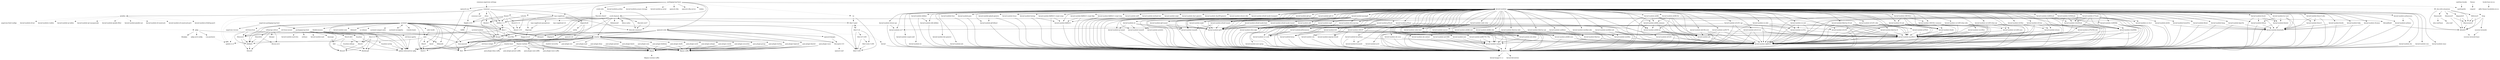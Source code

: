digraph depends {
    node [shape=plaintext]
"alsa-utils-alsamixer" -> "libasound2";
"alsa-utils-alsamixer" -> "libformw5";
"alsa-utils-alsamixer" -> "libmenuw5";
"alsa-utils-alsamixer" -> "libncursesw5";
"alsa-utils-alsamixer" -> "libpanelw5";
"alsa-utils-alsamixer" -> "libtinfo5";
"angstrom-feed-configs" -> "opkg" [style=dotted];
"angstrom-packagegroup-boot" -> "angstrom-version";
"angstrom-packagegroup-boot" -> "packagegroup-boot";
"avahi-daemon" -> "base-files";
"avahi-daemon" -> "base-passwd";
"avahi-daemon" -> "libavahi-common3";
"avahi-daemon" -> "libavahi-core7";
"avahi-daemon" -> "libcap2";
"avahi-daemon" -> "libdaemon0";
"avahi-daemon" -> "libdbus-1-3";
"avahi-daemon" -> "libexpat1";
"avahi-daemon" -> "libnss-mdns" [style=dotted];
"avahi-daemon" -> "shadow";
"avahi-utils" -> "libavahi-client3";
"avahi-utils" -> "libavahi-common3";
"bluez4" -> "libcap2";
"bluez4" -> "libdbus-1-3";
"bluez4" -> "libglib-2.0-0";
"bluez4" -> "libreadline6";
"bluez4" -> "libudev1";
"bluez4" -> "libusb-0.1-4";
"bluez4" -> "libusb-1.0-0";
"busybox" -> "busybox-syslog" [style=dotted];
"busybox" -> "busybox-udhcpc" [style=dotted];
"busybox" -> "update-alternatives-opkg";
"busybox" -> "update-rc.d" [style=dotted];
"busybox-syslog" -> "update-alternatives-opkg";
"connman" -> "connman-conf" [style=dotted];
"connman" -> "dbus-1";
"connman" -> "iptables";
"connman" -> "libdbus-1-3";
"connman" -> "libglib-2.0-0";
"connman" -> "libgnutls28";
"connman" -> "ofono";
"connman" -> "update-rc.d" [style=dotted];
"connman" -> "wpa-supplicant";
"connman-angstrom-settings" -> "connman";
"cpufreq-tweaks" -> "cpufrequtils";
"dbus-1" -> "base-files";
"dbus-1" -> "base-passwd";
"dbus-1" -> "libdbus-1-3";
"dbus-1" -> "libexpat1";
"dbus-1" -> "libx11-6";
"dbus-1" -> "shadow";
"dbus-1" -> "update-rc.d" [style=dotted];
"e2fsprogs-e2fsck" -> "libblkid1";
"e2fsprogs-e2fsck" -> "libcom-err2";
"e2fsprogs-e2fsck" -> "libe2p2";
"e2fsprogs-e2fsck" -> "libext2fs2";
"e2fsprogs-e2fsck" -> "libuuid1";
"fixmac" -> "ranpwd";
"htop" -> "libncursesw5";
"htop" -> "libtinfo5";
"htop" -> "ncurses-terminfo";
"iptables" -> "kernel-module-ip-tables" [style=dotted];
"iptables" -> "kernel-module-ipt-masquerade" [style=dotted];
"iptables" -> "kernel-module-iptable-filter" [style=dotted];
"iptables" -> "kernel-module-iptable-nat" [style=dotted];
"iptables" -> "kernel-module-nf-conntrack" [style=dotted];
"iptables" -> "kernel-module-nf-conntrack-ipv4" [style=dotted];
"iptables" -> "kernel-module-nf-defrag-ipv4" [style=dotted];
"iptables" -> "kernel-module-nf-nat" [style=dotted];
"iptables" -> "kernel-module-x-tables" [style=dotted];
"iw" -> "libnl-3-200";
"iw" -> "libnl-3-genl";
"kbd" -> "update-alternatives-opkg";
"kernel" -> "kernel-4.1.2";
"kernel-4.1.2" -> "kernel-devicetree";
"kernel-4.1.2" -> "kernel-image-4.1.2";
"kernel-module-ah6" -> "kernel-4.1.2";
"kernel-module-ah6" -> "kernel-module-ipv6";
"kernel-module-ah6" -> "kernel-module-xfrm-algo";
"kernel-module-ansi-cprng" -> "kernel-4.1.2";
"kernel-module-ar5523" -> "kernel-4.1.2";
"kernel-module-ar5523" -> "kernel-module-cfg80211";
"kernel-module-ar5523" -> "kernel-module-mac80211";
"kernel-module-arc4" -> "kernel-4.1.2";
"kernel-module-asix" -> "kernel-4.1.2";
"kernel-module-asix" -> "kernel-module-usbnet";
"kernel-module-at76c50x-usb" -> "kernel-4.1.2";
"kernel-module-at76c50x-usb" -> "kernel-module-cfg80211";
"kernel-module-at76c50x-usb" -> "kernel-module-mac80211";
"kernel-module-ath" -> "kernel-4.1.2";
"kernel-module-ath" -> "kernel-module-cfg80211";
"kernel-module-ath10k-core" -> "kernel-4.1.2";
"kernel-module-ath10k-core" -> "kernel-module-ath";
"kernel-module-ath10k-core" -> "kernel-module-cfg80211";
"kernel-module-ath10k-core" -> "kernel-module-mac80211";
"kernel-module-ath3k" -> "kernel-4.1.2";
"kernel-module-ath3k" -> "kernel-module-bluetooth";
"kernel-module-ath6kl-core" -> "kernel-4.1.2";
"kernel-module-ath6kl-core" -> "kernel-module-cfg80211";
"kernel-module-ath6kl-sdio" -> "kernel-4.1.2";
"kernel-module-ath6kl-sdio" -> "kernel-module-ath6kl-core";
"kernel-module-ath6kl-sdio" -> "kernel-module-cfg80211";
"kernel-module-ath6kl-usb" -> "kernel-4.1.2";
"kernel-module-ath6kl-usb" -> "kernel-module-ath6kl-core";
"kernel-module-ath6kl-usb" -> "kernel-module-cfg80211";
"kernel-module-ath9k" -> "kernel-4.1.2";
"kernel-module-ath9k" -> "kernel-module-ath";
"kernel-module-ath9k" -> "kernel-module-ath9k-common";
"kernel-module-ath9k" -> "kernel-module-ath9k-hw";
"kernel-module-ath9k" -> "kernel-module-cfg80211";
"kernel-module-ath9k" -> "kernel-module-mac80211";
"kernel-module-ath9k-common" -> "kernel-4.1.2";
"kernel-module-ath9k-common" -> "kernel-module-ath";
"kernel-module-ath9k-common" -> "kernel-module-ath9k-hw";
"kernel-module-ath9k-common" -> "kernel-module-cfg80211";
"kernel-module-ath9k-htc" -> "kernel-4.1.2";
"kernel-module-ath9k-htc" -> "kernel-module-ath";
"kernel-module-ath9k-htc" -> "kernel-module-ath9k-common";
"kernel-module-ath9k-htc" -> "kernel-module-ath9k-hw";
"kernel-module-ath9k-htc" -> "kernel-module-cfg80211";
"kernel-module-ath9k-htc" -> "kernel-module-mac80211";
"kernel-module-ath9k-hw" -> "kernel-4.1.2";
"kernel-module-ath9k-hw" -> "kernel-module-ath";
"kernel-module-ath9k-hw" -> "kernel-module-cfg80211";
"kernel-module-authenc" -> "kernel-4.1.2";
"kernel-module-authencesn" -> "kernel-4.1.2";
"kernel-module-authencesn" -> "kernel-module-authenc";
"kernel-module-autofs4" -> "kernel-4.1.2";
"kernel-module-ax88179-178a" -> "kernel-4.1.2";
"kernel-module-ax88179-178a" -> "kernel-module-usbnet";
"kernel-module-b43" -> "kernel-4.1.2";
"kernel-module-b43" -> "kernel-module-bcma";
"kernel-module-b43" -> "kernel-module-cfg80211";
"kernel-module-b43" -> "kernel-module-mac80211";
"kernel-module-b43" -> "kernel-module-ssb";
"kernel-module-bcm203x" -> "kernel-4.1.2";
"kernel-module-bcm203x" -> "kernel-module-bluetooth";
"kernel-module-bcma" -> "kernel-4.1.2";
"kernel-module-bfusb" -> "kernel-4.1.2";
"kernel-module-bfusb" -> "kernel-module-bluetooth";
"kernel-module-bluetooth" -> "kernel-4.1.2";
"kernel-module-bnep" -> "kernel-4.1.2";
"kernel-module-bnep" -> "kernel-module-bluetooth";
"kernel-module-bpa10x" -> "kernel-4.1.2";
"kernel-module-bpa10x" -> "kernel-module-bluetooth";
"kernel-module-brcmfmac" -> "kernel-4.1.2";
"kernel-module-brcmfmac" -> "kernel-module-brcmutil";
"kernel-module-brcmfmac" -> "kernel-module-cfg80211";
"kernel-module-brcmutil" -> "kernel-4.1.2";
"kernel-module-btbcm" -> "kernel-4.1.2";
"kernel-module-btbcm" -> "kernel-module-bluetooth";
"kernel-module-btintel" -> "kernel-4.1.2";
"kernel-module-btintel" -> "kernel-module-bluetooth";
"kernel-module-btmrvl" -> "kernel-4.1.2";
"kernel-module-btmrvl" -> "kernel-module-bluetooth";
"kernel-module-btmrvl-sdio" -> "kernel-4.1.2";
"kernel-module-btmrvl-sdio" -> "kernel-module-bluetooth";
"kernel-module-btmrvl-sdio" -> "kernel-module-btmrvl";
"kernel-module-btsdio" -> "kernel-4.1.2";
"kernel-module-btsdio" -> "kernel-module-bluetooth";
"kernel-module-btusb" -> "kernel-4.1.2";
"kernel-module-btusb" -> "kernel-module-bluetooth";
"kernel-module-btusb" -> "kernel-module-btbcm";
"kernel-module-btusb" -> "kernel-module-btintel";
"kernel-module-carl9170" -> "kernel-4.1.2";
"kernel-module-carl9170" -> "kernel-module-ath";
"kernel-module-carl9170" -> "kernel-module-cfg80211";
"kernel-module-carl9170" -> "kernel-module-mac80211";
"kernel-module-cbc" -> "kernel-4.1.2";
"kernel-module-ccm" -> "kernel-4.1.2";
"kernel-module-cdc-ether" -> "kernel-4.1.2";
"kernel-module-cdc-ether" -> "kernel-module-usbnet";
"kernel-module-cdc-ncm" -> "kernel-4.1.2";
"kernel-module-cdc-ncm" -> "kernel-module-usbnet";
"kernel-module-cdc-subset" -> "kernel-4.1.2";
"kernel-module-cdc-subset" -> "kernel-module-usbnet";
"kernel-module-cfg80211" -> "kernel-4.1.2";
"kernel-module-cmac" -> "kernel-4.1.2";
"kernel-module-crc-ccitt" -> "kernel-4.1.2";
"kernel-module-crc-itu-t" -> "kernel-4.1.2";
"kernel-module-crc7" -> "kernel-4.1.2";
"kernel-module-crypto-null" -> "kernel-4.1.2";
"kernel-module-ctr" -> "kernel-4.1.2";
"kernel-module-cw1200-core" -> "kernel-4.1.2";
"kernel-module-cw1200-core" -> "kernel-module-cfg80211";
"kernel-module-cw1200-core" -> "kernel-module-mac80211";
"kernel-module-cw1200-wlan-sdio" -> "kernel-4.1.2";
"kernel-module-cw1200-wlan-sdio" -> "kernel-module-cfg80211";
"kernel-module-cw1200-wlan-sdio" -> "kernel-module-cw1200-core";
"kernel-module-cw1200-wlan-sdio" -> "kernel-module-mac80211";
"kernel-module-cw1200-wlan-spi" -> "kernel-4.1.2";
"kernel-module-cw1200-wlan-spi" -> "kernel-module-cfg80211";
"kernel-module-cw1200-wlan-spi" -> "kernel-module-cw1200-core";
"kernel-module-cw1200-wlan-spi" -> "kernel-module-mac80211";
"kernel-module-deflate" -> "kernel-4.1.2";
"kernel-module-deflate" -> "kernel-module-zlib-deflate";
"kernel-module-des-generic" -> "kernel-4.1.2";
"kernel-module-ecb" -> "kernel-4.1.2";
"kernel-module-eeprom-93cx6" -> "kernel-4.1.2";
"kernel-module-esp6" -> "kernel-4.1.2";
"kernel-module-esp6" -> "kernel-module-ipv6";
"kernel-module-esp6" -> "kernel-module-xfrm-algo";
"kernel-module-fuse" -> "kernel-4.1.2";
"kernel-module-gcm" -> "kernel-4.1.2";
"kernel-module-gf128mul" -> "kernel-4.1.2";
"kernel-module-ghash-generic" -> "kernel-4.1.2";
"kernel-module-ghash-generic" -> "kernel-module-gf128mul";
"kernel-module-hci-uart" -> "kernel-4.1.2";
"kernel-module-hci-uart" -> "kernel-module-bluetooth";
"kernel-module-hci-uart" -> "kernel-module-btbcm";
"kernel-module-hci-uart" -> "kernel-module-btintel";
"kernel-module-hidp" -> "kernel-4.1.2";
"kernel-module-hidp" -> "kernel-module-bluetooth";
"kernel-module-hmac" -> "kernel-4.1.2";
"kernel-module-hostap" -> "kernel-4.1.2";
"kernel-module-hostap" -> "kernel-module-lib80211";
"kernel-module-ip-tunnel" -> "kernel-4.1.2";
"kernel-module-ip6-gre" -> "kernel-4.1.2";
"kernel-module-ip6-gre" -> "kernel-module-ip6-tunnel";
"kernel-module-ip6-gre" -> "kernel-module-ipv6";
"kernel-module-ip6-gre" -> "kernel-module-tunnel6";
"kernel-module-ip6-tunnel" -> "kernel-4.1.2";
"kernel-module-ip6-tunnel" -> "kernel-module-ipv6";
"kernel-module-ip6-tunnel" -> "kernel-module-tunnel6";
"kernel-module-ip6-vti" -> "kernel-4.1.2";
"kernel-module-ip6-vti" -> "kernel-module-ip6-tunnel";
"kernel-module-ip6-vti" -> "kernel-module-ipv6";
"kernel-module-ip6-vti" -> "kernel-module-tunnel6";
"kernel-module-ipcomp6" -> "kernel-4.1.2";
"kernel-module-ipcomp6" -> "kernel-module-ipv6";
"kernel-module-ipcomp6" -> "kernel-module-tunnel6";
"kernel-module-ipcomp6" -> "kernel-module-xfrm-algo";
"kernel-module-ipcomp6" -> "kernel-module-xfrm-ipcomp";
"kernel-module-ipcomp6" -> "kernel-module-xfrm6-tunnel";
"kernel-module-ipv6" -> "kernel-4.1.2";
"kernel-module-lib80211" -> "kernel-4.1.2";
"kernel-module-lib80211-crypt-ccmp" -> "kernel-4.1.2";
"kernel-module-lib80211-crypt-ccmp" -> "kernel-module-lib80211";
"kernel-module-lib80211-crypt-tkip" -> "kernel-4.1.2";
"kernel-module-lib80211-crypt-tkip" -> "kernel-module-lib80211";
"kernel-module-lib80211-crypt-wep" -> "kernel-4.1.2";
"kernel-module-lib80211-crypt-wep" -> "kernel-module-lib80211";
"kernel-module-libertas" -> "kernel-4.1.2";
"kernel-module-libertas" -> "kernel-module-cfg80211";
"kernel-module-libertas-sdio" -> "kernel-4.1.2";
"kernel-module-libertas-sdio" -> "kernel-module-cfg80211";
"kernel-module-libertas-sdio" -> "kernel-module-libertas";
"kernel-module-libertas-spi" -> "kernel-4.1.2";
"kernel-module-libertas-spi" -> "kernel-module-cfg80211";
"kernel-module-libertas-spi" -> "kernel-module-libertas";
"kernel-module-libertas-tf" -> "kernel-4.1.2";
"kernel-module-libertas-tf" -> "kernel-module-cfg80211";
"kernel-module-libertas-tf" -> "kernel-module-mac80211";
"kernel-module-libertas-tf-usb" -> "kernel-4.1.2";
"kernel-module-libertas-tf-usb" -> "kernel-module-cfg80211";
"kernel-module-libertas-tf-usb" -> "kernel-module-libertas-tf";
"kernel-module-libertas-tf-usb" -> "kernel-module-mac80211";
"kernel-module-mac80211" -> "kernel-4.1.2";
"kernel-module-mac80211" -> "kernel-module-cfg80211";
"kernel-module-md5" -> "kernel-4.1.2";
"kernel-module-michael-mic" -> "kernel-4.1.2";
"kernel-module-mip6" -> "kernel-4.1.2";
"kernel-module-mip6" -> "kernel-module-ipv6";
"kernel-module-mwifiex" -> "kernel-4.1.2";
"kernel-module-mwifiex" -> "kernel-module-cfg80211";
"kernel-module-mwifiex-sdio" -> "kernel-4.1.2";
"kernel-module-mwifiex-sdio" -> "kernel-module-cfg80211";
"kernel-module-mwifiex-sdio" -> "kernel-module-mwifiex";
"kernel-module-mwifiex-usb" -> "kernel-4.1.2";
"kernel-module-mwifiex-usb" -> "kernel-module-cfg80211";
"kernel-module-mwifiex-usb" -> "kernel-module-mwifiex";
"kernel-module-net1080" -> "kernel-4.1.2";
"kernel-module-net1080" -> "kernel-module-usbnet";
"kernel-module-p54common" -> "kernel-4.1.2";
"kernel-module-p54common" -> "kernel-module-cfg80211";
"kernel-module-p54common" -> "kernel-module-crc-ccitt";
"kernel-module-p54common" -> "kernel-module-mac80211";
"kernel-module-p54spi" -> "kernel-4.1.2";
"kernel-module-p54spi" -> "kernel-module-cfg80211";
"kernel-module-p54spi" -> "kernel-module-crc-ccitt";
"kernel-module-p54spi" -> "kernel-module-mac80211";
"kernel-module-p54spi" -> "kernel-module-p54common";
"kernel-module-p54usb" -> "kernel-4.1.2";
"kernel-module-p54usb" -> "kernel-module-cfg80211";
"kernel-module-p54usb" -> "kernel-module-crc-ccitt";
"kernel-module-p54usb" -> "kernel-module-mac80211";
"kernel-module-p54usb" -> "kernel-module-p54common";
"kernel-module-rfcomm" -> "kernel-4.1.2";
"kernel-module-rfcomm" -> "kernel-module-bluetooth";
"kernel-module-rndis-host" -> "kernel-4.1.2";
"kernel-module-rndis-host" -> "kernel-module-cdc-ether";
"kernel-module-rndis-host" -> "kernel-module-usbnet";
"kernel-module-rndis-wlan" -> "kernel-4.1.2";
"kernel-module-rndis-wlan" -> "kernel-module-cdc-ether";
"kernel-module-rndis-wlan" -> "kernel-module-cfg80211";
"kernel-module-rndis-wlan" -> "kernel-module-rndis-host";
"kernel-module-rndis-wlan" -> "kernel-module-usbnet";
"kernel-module-rsi-91x" -> "kernel-4.1.2";
"kernel-module-rsi-91x" -> "kernel-module-cfg80211";
"kernel-module-rsi-91x" -> "kernel-module-mac80211";
"kernel-module-rsi-sdio" -> "kernel-4.1.2";
"kernel-module-rsi-sdio" -> "kernel-module-cfg80211";
"kernel-module-rsi-sdio" -> "kernel-module-mac80211";
"kernel-module-rsi-sdio" -> "kernel-module-rsi-91x";
"kernel-module-rsi-usb" -> "kernel-4.1.2";
"kernel-module-rsi-usb" -> "kernel-module-cfg80211";
"kernel-module-rsi-usb" -> "kernel-module-mac80211";
"kernel-module-rsi-usb" -> "kernel-module-rsi-91x";
"kernel-module-rt2500usb" -> "kernel-4.1.2";
"kernel-module-rt2500usb" -> "kernel-module-cfg80211";
"kernel-module-rt2500usb" -> "kernel-module-mac80211";
"kernel-module-rt2500usb" -> "kernel-module-rt2x00lib";
"kernel-module-rt2500usb" -> "kernel-module-rt2x00usb";
"kernel-module-rt2800lib" -> "kernel-4.1.2";
"kernel-module-rt2800lib" -> "kernel-module-cfg80211";
"kernel-module-rt2800lib" -> "kernel-module-crc-ccitt";
"kernel-module-rt2800lib" -> "kernel-module-mac80211";
"kernel-module-rt2800lib" -> "kernel-module-rt2x00lib";
"kernel-module-rt2800usb" -> "kernel-4.1.2";
"kernel-module-rt2800usb" -> "kernel-module-cfg80211";
"kernel-module-rt2800usb" -> "kernel-module-crc-ccitt";
"kernel-module-rt2800usb" -> "kernel-module-mac80211";
"kernel-module-rt2800usb" -> "kernel-module-rt2800lib";
"kernel-module-rt2800usb" -> "kernel-module-rt2x00lib";
"kernel-module-rt2800usb" -> "kernel-module-rt2x00usb";
"kernel-module-rt2x00lib" -> "kernel-4.1.2";
"kernel-module-rt2x00lib" -> "kernel-module-cfg80211";
"kernel-module-rt2x00lib" -> "kernel-module-mac80211";
"kernel-module-rt2x00usb" -> "kernel-4.1.2";
"kernel-module-rt2x00usb" -> "kernel-module-cfg80211";
"kernel-module-rt2x00usb" -> "kernel-module-mac80211";
"kernel-module-rt2x00usb" -> "kernel-module-rt2x00lib";
"kernel-module-rt73usb" -> "kernel-4.1.2";
"kernel-module-rt73usb" -> "kernel-module-cfg80211";
"kernel-module-rt73usb" -> "kernel-module-crc-itu-t";
"kernel-module-rt73usb" -> "kernel-module-mac80211";
"kernel-module-rt73usb" -> "kernel-module-rt2x00lib";
"kernel-module-rt73usb" -> "kernel-module-rt2x00usb";
"kernel-module-rtl-usb" -> "kernel-4.1.2";
"kernel-module-rtl-usb" -> "kernel-module-cfg80211";
"kernel-module-rtl-usb" -> "kernel-module-mac80211";
"kernel-module-rtl-usb" -> "kernel-module-rtlwifi";
"kernel-module-rtl8187" -> "kernel-4.1.2";
"kernel-module-rtl8187" -> "kernel-module-cfg80211";
"kernel-module-rtl8187" -> "kernel-module-eeprom-93cx6";
"kernel-module-rtl8187" -> "kernel-module-mac80211";
"kernel-module-rtl8192c-common" -> "kernel-4.1.2";
"kernel-module-rtl8192c-common" -> "kernel-module-cfg80211";
"kernel-module-rtl8192c-common" -> "kernel-module-mac80211";
"kernel-module-rtl8192c-common" -> "kernel-module-rtlwifi";
"kernel-module-rtl8192cu" -> "kernel-4.1.2";
"kernel-module-rtl8192cu" -> "kernel-module-cfg80211";
"kernel-module-rtl8192cu" -> "kernel-module-mac80211";
"kernel-module-rtl8192cu" -> "kernel-module-rtl-usb";
"kernel-module-rtl8192cu" -> "kernel-module-rtl8192c-common";
"kernel-module-rtl8192cu" -> "kernel-module-rtlwifi";
"kernel-module-rtlwifi" -> "kernel-4.1.2";
"kernel-module-rtlwifi" -> "kernel-module-cfg80211";
"kernel-module-rtlwifi" -> "kernel-module-mac80211";
"kernel-module-seqiv" -> "kernel-4.1.2";
"kernel-module-sha1-generic" -> "kernel-4.1.2";
"kernel-module-sha256-generic" -> "kernel-4.1.2";
"kernel-module-sit" -> "kernel-4.1.2";
"kernel-module-sit" -> "kernel-module-ip-tunnel";
"kernel-module-sit" -> "kernel-module-ipv6";
"kernel-module-sit" -> "kernel-module-tunnel4";
"kernel-module-ssb" -> "kernel-4.1.2";
"kernel-module-tunnel4" -> "kernel-4.1.2";
"kernel-module-tunnel6" -> "kernel-4.1.2";
"kernel-module-usb8xxx" -> "kernel-4.1.2";
"kernel-module-usb8xxx" -> "kernel-module-cfg80211";
"kernel-module-usb8xxx" -> "kernel-module-libertas";
"kernel-module-usbnet" -> "kernel-4.1.2";
"kernel-module-wcn36xx" -> "kernel-4.1.2";
"kernel-module-wcn36xx" -> "kernel-module-cfg80211";
"kernel-module-wcn36xx" -> "kernel-module-mac80211";
"kernel-module-wl1251" -> "kernel-4.1.2";
"kernel-module-wl1251" -> "kernel-module-cfg80211";
"kernel-module-wl1251" -> "kernel-module-mac80211";
"kernel-module-wl1251-sdio" -> "kernel-4.1.2";
"kernel-module-wl1251-sdio" -> "kernel-module-cfg80211";
"kernel-module-wl1251-sdio" -> "kernel-module-mac80211";
"kernel-module-wl1251-sdio" -> "kernel-module-wl1251";
"kernel-module-wl1251-spi" -> "kernel-4.1.2";
"kernel-module-wl1251-spi" -> "kernel-module-cfg80211";
"kernel-module-wl1251-spi" -> "kernel-module-crc7";
"kernel-module-wl1251-spi" -> "kernel-module-mac80211";
"kernel-module-wl1251-spi" -> "kernel-module-wl1251";
"kernel-module-wl12xx" -> "kernel-4.1.2";
"kernel-module-wl12xx" -> "kernel-module-cfg80211";
"kernel-module-wl12xx" -> "kernel-module-mac80211";
"kernel-module-wl12xx" -> "kernel-module-wlcore";
"kernel-module-wl18xx" -> "kernel-4.1.2";
"kernel-module-wl18xx" -> "kernel-module-cfg80211";
"kernel-module-wl18xx" -> "kernel-module-mac80211";
"kernel-module-wl18xx" -> "kernel-module-wlcore";
"kernel-module-wlcore" -> "kernel-4.1.2";
"kernel-module-wlcore" -> "kernel-module-cfg80211";
"kernel-module-wlcore" -> "kernel-module-mac80211";
"kernel-module-wlcore-sdio" -> "kernel-4.1.2";
"kernel-module-wlcore-spi" -> "kernel-4.1.2";
"kernel-module-wlcore-spi" -> "kernel-module-crc7";
"kernel-module-xfrm-algo" -> "kernel-4.1.2";
"kernel-module-xfrm-ipcomp" -> "kernel-4.1.2";
"kernel-module-xfrm-ipcomp" -> "kernel-module-xfrm-algo";
"kernel-module-xfrm6-mode-beet" -> "kernel-4.1.2";
"kernel-module-xfrm6-mode-beet" -> "kernel-module-ipv6";
"kernel-module-xfrm6-mode-transport" -> "kernel-4.1.2";
"kernel-module-xfrm6-mode-tunnel" -> "kernel-4.1.2";
"kernel-module-xfrm6-mode-tunnel" -> "kernel-module-ipv6";
"kernel-module-xfrm6-tunnel" -> "kernel-4.1.2";
"kernel-module-xfrm6-tunnel" -> "kernel-module-ipv6";
"kernel-module-xfrm6-tunnel" -> "kernel-module-tunnel6";
"kernel-module-zaurus" -> "kernel-4.1.2";
"kernel-module-zaurus" -> "kernel-module-cdc-ether";
"kernel-module-zaurus" -> "kernel-module-usbnet";
"kernel-module-zd1201" -> "kernel-4.1.2";
"kernel-module-zd1201" -> "kernel-module-cfg80211";
"kernel-module-zd1211rw" -> "kernel-4.1.2";
"kernel-module-zd1211rw" -> "kernel-module-cfg80211";
"kernel-module-zd1211rw" -> "kernel-module-mac80211";
"kernel-module-zlib-deflate" -> "kernel-4.1.2";
"kernel-modules" -> "kernel-module-ah6";
"kernel-modules" -> "kernel-module-ansi-cprng";
"kernel-modules" -> "kernel-module-ar5523";
"kernel-modules" -> "kernel-module-arc4";
"kernel-modules" -> "kernel-module-asix";
"kernel-modules" -> "kernel-module-at76c50x-usb";
"kernel-modules" -> "kernel-module-ath";
"kernel-modules" -> "kernel-module-ath10k-core";
"kernel-modules" -> "kernel-module-ath3k";
"kernel-modules" -> "kernel-module-ath6kl-core";
"kernel-modules" -> "kernel-module-ath6kl-sdio";
"kernel-modules" -> "kernel-module-ath6kl-usb";
"kernel-modules" -> "kernel-module-ath9k";
"kernel-modules" -> "kernel-module-ath9k-common";
"kernel-modules" -> "kernel-module-ath9k-htc";
"kernel-modules" -> "kernel-module-ath9k-hw";
"kernel-modules" -> "kernel-module-authenc";
"kernel-modules" -> "kernel-module-authencesn";
"kernel-modules" -> "kernel-module-autofs4";
"kernel-modules" -> "kernel-module-ax88179-178a";
"kernel-modules" -> "kernel-module-b43";
"kernel-modules" -> "kernel-module-bcm203x";
"kernel-modules" -> "kernel-module-bcma";
"kernel-modules" -> "kernel-module-bfusb";
"kernel-modules" -> "kernel-module-bluetooth";
"kernel-modules" -> "kernel-module-bnep";
"kernel-modules" -> "kernel-module-bpa10x";
"kernel-modules" -> "kernel-module-brcmfmac";
"kernel-modules" -> "kernel-module-brcmutil";
"kernel-modules" -> "kernel-module-btbcm";
"kernel-modules" -> "kernel-module-btintel";
"kernel-modules" -> "kernel-module-btmrvl";
"kernel-modules" -> "kernel-module-btmrvl-sdio";
"kernel-modules" -> "kernel-module-btsdio";
"kernel-modules" -> "kernel-module-btusb";
"kernel-modules" -> "kernel-module-carl9170";
"kernel-modules" -> "kernel-module-cbc";
"kernel-modules" -> "kernel-module-ccm";
"kernel-modules" -> "kernel-module-cdc-ether";
"kernel-modules" -> "kernel-module-cdc-ncm";
"kernel-modules" -> "kernel-module-cdc-subset";
"kernel-modules" -> "kernel-module-cfg80211";
"kernel-modules" -> "kernel-module-cmac";
"kernel-modules" -> "kernel-module-crc-ccitt";
"kernel-modules" -> "kernel-module-crc-itu-t";
"kernel-modules" -> "kernel-module-crc7";
"kernel-modules" -> "kernel-module-crypto-null";
"kernel-modules" -> "kernel-module-ctr";
"kernel-modules" -> "kernel-module-cw1200-core";
"kernel-modules" -> "kernel-module-cw1200-wlan-sdio";
"kernel-modules" -> "kernel-module-cw1200-wlan-spi";
"kernel-modules" -> "kernel-module-deflate";
"kernel-modules" -> "kernel-module-des-generic";
"kernel-modules" -> "kernel-module-ecb";
"kernel-modules" -> "kernel-module-eeprom-93cx6";
"kernel-modules" -> "kernel-module-esp6";
"kernel-modules" -> "kernel-module-fuse";
"kernel-modules" -> "kernel-module-gcm";
"kernel-modules" -> "kernel-module-gf128mul";
"kernel-modules" -> "kernel-module-ghash-generic";
"kernel-modules" -> "kernel-module-hci-uart";
"kernel-modules" -> "kernel-module-hidp";
"kernel-modules" -> "kernel-module-hmac";
"kernel-modules" -> "kernel-module-hostap";
"kernel-modules" -> "kernel-module-ip-tunnel";
"kernel-modules" -> "kernel-module-ip6-gre";
"kernel-modules" -> "kernel-module-ip6-tunnel";
"kernel-modules" -> "kernel-module-ip6-vti";
"kernel-modules" -> "kernel-module-ipcomp6";
"kernel-modules" -> "kernel-module-ipv6";
"kernel-modules" -> "kernel-module-lib80211";
"kernel-modules" -> "kernel-module-lib80211-crypt-ccmp";
"kernel-modules" -> "kernel-module-lib80211-crypt-tkip";
"kernel-modules" -> "kernel-module-lib80211-crypt-wep";
"kernel-modules" -> "kernel-module-libertas";
"kernel-modules" -> "kernel-module-libertas-sdio";
"kernel-modules" -> "kernel-module-libertas-spi";
"kernel-modules" -> "kernel-module-libertas-tf";
"kernel-modules" -> "kernel-module-libertas-tf-usb";
"kernel-modules" -> "kernel-module-mac80211";
"kernel-modules" -> "kernel-module-md5";
"kernel-modules" -> "kernel-module-michael-mic";
"kernel-modules" -> "kernel-module-mip6";
"kernel-modules" -> "kernel-module-mwifiex";
"kernel-modules" -> "kernel-module-mwifiex-sdio";
"kernel-modules" -> "kernel-module-mwifiex-usb";
"kernel-modules" -> "kernel-module-net1080";
"kernel-modules" -> "kernel-module-p54common";
"kernel-modules" -> "kernel-module-p54spi";
"kernel-modules" -> "kernel-module-p54usb";
"kernel-modules" -> "kernel-module-rfcomm";
"kernel-modules" -> "kernel-module-rndis-host";
"kernel-modules" -> "kernel-module-rndis-wlan";
"kernel-modules" -> "kernel-module-rsi-91x";
"kernel-modules" -> "kernel-module-rsi-sdio";
"kernel-modules" -> "kernel-module-rsi-usb";
"kernel-modules" -> "kernel-module-rt2500usb";
"kernel-modules" -> "kernel-module-rt2800lib";
"kernel-modules" -> "kernel-module-rt2800usb";
"kernel-modules" -> "kernel-module-rt2x00lib";
"kernel-modules" -> "kernel-module-rt2x00usb";
"kernel-modules" -> "kernel-module-rt73usb";
"kernel-modules" -> "kernel-module-rtl-usb";
"kernel-modules" -> "kernel-module-rtl8187";
"kernel-modules" -> "kernel-module-rtl8192c-common";
"kernel-modules" -> "kernel-module-rtl8192cu";
"kernel-modules" -> "kernel-module-rtlwifi";
"kernel-modules" -> "kernel-module-seqiv";
"kernel-modules" -> "kernel-module-sha1-generic";
"kernel-modules" -> "kernel-module-sha256-generic";
"kernel-modules" -> "kernel-module-sit";
"kernel-modules" -> "kernel-module-ssb";
"kernel-modules" -> "kernel-module-tunnel4";
"kernel-modules" -> "kernel-module-tunnel6";
"kernel-modules" -> "kernel-module-usb8xxx";
"kernel-modules" -> "kernel-module-usbnet";
"kernel-modules" -> "kernel-module-wcn36xx";
"kernel-modules" -> "kernel-module-wl1251";
"kernel-modules" -> "kernel-module-wl1251-sdio";
"kernel-modules" -> "kernel-module-wl1251-spi";
"kernel-modules" -> "kernel-module-wl12xx";
"kernel-modules" -> "kernel-module-wl18xx";
"kernel-modules" -> "kernel-module-wlcore";
"kernel-modules" -> "kernel-module-wlcore-sdio";
"kernel-modules" -> "kernel-module-wlcore-spi";
"kernel-modules" -> "kernel-module-xfrm-algo";
"kernel-modules" -> "kernel-module-xfrm-ipcomp";
"kernel-modules" -> "kernel-module-xfrm6-mode-beet";
"kernel-modules" -> "kernel-module-xfrm6-mode-transport";
"kernel-modules" -> "kernel-module-xfrm6-mode-tunnel";
"kernel-modules" -> "kernel-module-xfrm6-tunnel";
"kernel-modules" -> "kernel-module-zaurus";
"kernel-modules" -> "kernel-module-zd1201";
"kernel-modules" -> "kernel-module-zd1211rw";
"kernel-modules" -> "kernel-module-zlib-deflate";
"keymaps" -> "kbd";
"keymaps" -> "update-rc.d" [style=dotted];
"kmod" -> "libz1";
"kmod" -> "update-alternatives-opkg";
"libacl1" -> "libattr1";
"libasound2" -> "alsa-conf";
"libasound2" -> "alsa-conf-base";
"libavahi-client3" -> "libavahi-common3";
"libavahi-client3" -> "libdbus-1-3";
"libavahi-core7" -> "libavahi-common3";
"libblkid1" -> "libuuid1";
"libcap2" -> "libattr1";
"libcrypto1.0.0" -> "openssl-conf" [style=dotted];
"libdbus-1-3" -> "dbus-1" [style=dotted];
"libext2fs2" -> "libblkid1";
"libext2fs2" -> "libcom-err2";
"libformw5" -> "libncursesw5";
"libformw5" -> "libtinfo5";
"libgcrypt" -> "libcap2";
"libgcrypt" -> "libgpg-error0";
"libglib-2.0-0" -> "libffi6";
"libglib-2.0-0" -> "libz1";
"libgnutls28" -> "libgmp10";
"libgnutls28" -> "libz1";
"libgnutls28" -> "nettle";
"libkmod2" -> "libz1";
"libmenuw5" -> "libncursesw5";
"libmenuw5" -> "libtinfo5";
"libmount1" -> "libblkid1";
"libmount1" -> "libuuid1";
"libncursesw5" -> "libtinfo5";
"libnl-3-cli" -> "libnl-3-200";
"libnl-3-cli" -> "libnl-3-genl";
"libnl-3-cli" -> "libnl-nf-3-200";
"libnl-3-cli" -> "libnl-route-3-200";
"libnl-3-genl" -> "libnl-3-200";
"libnl-3-genl" -> "libnl-3-cli";
"libnl-nf-3-200" -> "libnl-3-200";
"libnl-nf-3-200" -> "libnl-route-3-200";
"libnl-route-3-200" -> "libnl-3-200";
"libnss-mdns" -> "avahi-daemon";
"libpam" -> "libpam-runtime-suffix" [style=dotted];
"libpam-runtime" -> "libpam-suffix";
"libpam-runtime" -> "pam-plugin-deny-suffix";
"libpam-runtime" -> "pam-plugin-permit-suffix";
"libpam-runtime" -> "pam-plugin-unix-suffix";
"libpam-runtime" -> "pam-plugin-warn-suffix";
"libpanelw5" -> "libncursesw5";
"libpanelw5" -> "libtinfo5";
"libreadline6" -> "libtinfo5";
"libtinfo5" -> "ncurses-terminfo-base" [style=dotted];
"libudev1" -> "libcap2";
"libusb-0.1-4" -> "libusb-1.0-0";
"libx11-6" -> "libxau6";
"libx11-6" -> "libxcb1";
"libx11-6" -> "libxdmcp6";
"libxcb-xkb1" -> "libxau6";
"libxcb-xkb1" -> "libxcb1";
"libxcb-xkb1" -> "libxdmcp6";
"libxcb1" -> "libxau6";
"libxcb1" -> "libxdmcp6";
"libxkbcommon" -> "libxau6";
"libxkbcommon" -> "libxcb-xkb1";
"libxkbcommon" -> "libxcb1";
"libxkbcommon" -> "libxdmcp6";
"locale-base-en-us" -> "glibc-binary-localedata-en-us";
"ncurses-terminfo" -> "ncurses-terminfo-base";
"nettle" -> "libgmp10";
"ofono" -> "dbus-1";
"ofono" -> "libdbus-1-3";
"ofono" -> "libglib-2.0-0";
"ofono" -> "libudev1";
"ofono" -> "update-rc.d" [style=dotted];
"openssh-keygen" -> "libcrypto1.0.0";
"openssh-scp" -> "update-alternatives-opkg";
"openssh-ssh" -> "libcrypto1.0.0";
"openssh-ssh" -> "libz1";
"openssh-ssh" -> "update-alternatives-opkg";
"openssh-sshd" -> "base-files";
"openssh-sshd" -> "base-passwd";
"openssh-sshd" -> "libcrypto1.0.0";
"openssh-sshd" -> "libpam";
"openssh-sshd" -> "libz1";
"openssh-sshd" -> "openssh-keygen";
"openssh-sshd" -> "pam-plugin-keyinit";
"openssh-sshd" -> "pam-plugin-loginuid";
"openssh-sshd" -> "shadow";
"opkg" -> "libopkg1";
"opkg" -> "opkg-arch-config";
"opkg" -> "run-postinsts";
"opkg" -> "update-alternatives-opkg";
"packagegroup-basic" -> "alsa-utils-alsamixer" [style=dotted];
"packagegroup-basic" -> "avahi-daemon";
"packagegroup-basic" -> "avahi-utils";
"packagegroup-basic" -> "bluez4" [style=dotted];
"packagegroup-basic" -> "cpufrequtils" [style=dotted];
"packagegroup-basic" -> "htop" [style=dotted];
"packagegroup-basic" -> "iw" [style=dotted];
"packagegroup-basic" -> "kernel-module-g-ether" [style=dotted];
"packagegroup-basic" -> "kernel-module-g-mass-storage" [style=dotted];
"packagegroup-basic" -> "kernel-module-g-serial" [style=dotted];
"packagegroup-basic" -> "kernel-modules" [style=dotted];
"packagegroup-basic" -> "openssh-scp";
"packagegroup-basic" -> "openssh-sftp";
"packagegroup-basic" -> "openssh-sftp-server";
"packagegroup-basic" -> "openssh-ssh";
"packagegroup-basic" -> "openssh-sshd";
"packagegroup-basic" -> "tzdata" [style=dotted];
"packagegroup-basic" -> "usbutils" [style=dotted];
"packagegroup-basic" -> "wpa-supplicant" [style=dotted];
"packagegroup-boot" -> "base-files";
"packagegroup-boot" -> "base-passwd";
"packagegroup-boot" -> "busybox";
"packagegroup-boot" -> "kernel" [style=dotted];
"packagegroup-boot" -> "kernel-module-mali" [style=dotted];
"packagegroup-boot" -> "kernel-module-mali-drm" [style=dotted];
"packagegroup-boot" -> "keymaps";
"packagegroup-boot" -> "netbase";
"pam-plugin-deny" -> "libpam";
"pam-plugin-deny" -> "libpam-suffix";
"pam-plugin-env" -> "libpam";
"pam-plugin-env" -> "libpam-suffix";
"pam-plugin-faildelay" -> "libpam";
"pam-plugin-faildelay" -> "libpam-suffix";
"pam-plugin-group" -> "libpam";
"pam-plugin-group" -> "libpam-suffix";
"pam-plugin-keyinit" -> "libpam";
"pam-plugin-keyinit" -> "libpam-suffix";
"pam-plugin-lastlog" -> "libpam";
"pam-plugin-lastlog" -> "libpam-suffix";
"pam-plugin-limits" -> "libpam";
"pam-plugin-limits" -> "libpam-suffix";
"pam-plugin-loginuid" -> "libpam";
"pam-plugin-loginuid" -> "libpam-suffix";
"pam-plugin-mail" -> "libpam";
"pam-plugin-mail" -> "libpam-suffix";
"pam-plugin-motd" -> "libpam";
"pam-plugin-motd" -> "libpam-suffix";
"pam-plugin-nologin" -> "libpam";
"pam-plugin-nologin" -> "libpam-suffix";
"pam-plugin-permit" -> "libpam";
"pam-plugin-permit" -> "libpam-suffix";
"pam-plugin-rootok" -> "libpam";
"pam-plugin-rootok" -> "libpam-suffix";
"pam-plugin-securetty" -> "libpam";
"pam-plugin-securetty" -> "libpam-suffix";
"pam-plugin-shells" -> "libpam";
"pam-plugin-shells" -> "libpam-suffix";
"pam-plugin-unix" -> "libpam";
"pam-plugin-unix" -> "libpam-suffix";
"pam-plugin-warn" -> "libpam";
"pam-plugin-warn" -> "libpam-suffix";
"run-postinsts" -> "update-rc.d" [style=dotted];
"shadow" -> "base-passwd";
"shadow" -> "libpam";
"shadow" -> "libpam-runtime";
"shadow" -> "pam-plugin-env";
"shadow" -> "pam-plugin-faildelay";
"shadow" -> "pam-plugin-group";
"shadow" -> "pam-plugin-lastlog";
"shadow" -> "pam-plugin-limits";
"shadow" -> "pam-plugin-mail";
"shadow" -> "pam-plugin-motd";
"shadow" -> "pam-plugin-nologin";
"shadow" -> "pam-plugin-rootok";
"shadow" -> "pam-plugin-securetty";
"shadow" -> "pam-plugin-shells";
"shadow" -> "shadow-base";
"shadow" -> "shadow-securetty";
"shadow" -> "update-alternatives-opkg";
"shadow" -> "util-linux-sulogin";
"shadow-base" -> "libpam";
"shadow-base" -> "update-alternatives-opkg";
"systemd" -> "base-files";
"systemd" -> "base-passwd";
"systemd" -> "dbus-1";
"systemd" -> "e2fsprogs-e2fsck" [style=dotted];
"systemd" -> "kernel-module-autofs4" [style=dotted];
"systemd" -> "kernel-module-ipv6" [style=dotted];
"systemd" -> "kernel-module-unix" [style=dotted];
"systemd" -> "kmod";
"systemd" -> "libacl1";
"systemd" -> "libattr1";
"systemd" -> "libblkid1";
"systemd" -> "libcap2";
"systemd" -> "libkmod2";
"systemd" -> "liblzma5";
"systemd" -> "libmount1";
"systemd" -> "libpam";
"systemd" -> "libxkbcommon";
"systemd" -> "os-release" [style=dotted];
"systemd" -> "shadow";
"systemd" -> "systemd-compat-units" [style=dotted];
"systemd" -> "systemd-serialgetty" [style=dotted];
"systemd" -> "udev";
"systemd" -> "udev-hwdb" [style=dotted];
"systemd" -> "update-alternatives-opkg";
"systemd" -> "update-rc.d" [style=dotted];
"systemd" -> "util-linux-agetty" [style=dotted];
"systemd" -> "util-linux-fsck" [style=dotted];
"systemd" -> "util-linux-mount";
"systemd" -> "volatile-binds";
"systemd-analyze" -> "libcap2";
"systemd-analyze" -> "libmount1";
"systemd-analyze" -> "libpam";
"systemd-serialgetty" -> "systemd";
"udev" -> "libacl1";
"udev" -> "libattr1";
"udev" -> "libblkid1";
"udev" -> "libkmod2";
"udev-hwdb" -> "udev";
"usbutils" -> "libudev1";
"usbutils" -> "libusb-1.0-0";
"util-linux-agetty" -> "update-alternatives-opkg";
"util-linux-fsck" -> "libblkid1";
"util-linux-fsck" -> "libmount1";
"util-linux-fsck" -> "update-alternatives-opkg";
"util-linux-mount" -> "libmount1";
"util-linux-mount" -> "update-alternatives-opkg";
"util-linux-sulogin" -> "update-alternatives-opkg";
"wpa-supplicant" -> "libdbus-1-3";
"wpa-supplicant" -> "libgcrypt";
"wpa-supplicant" -> "libgnutls28";
"wpa-supplicant" -> "libnl-3-200";
"wpa-supplicant" -> "libnl-3-genl";
"wpa-supplicant" -> "wpa-supplicant-cli" [style=dotted];
"wpa-supplicant" -> "wpa-supplicant-passphrase" [style=dotted];
"wpa-supplicant-passphrase" -> "libgcrypt";
}
